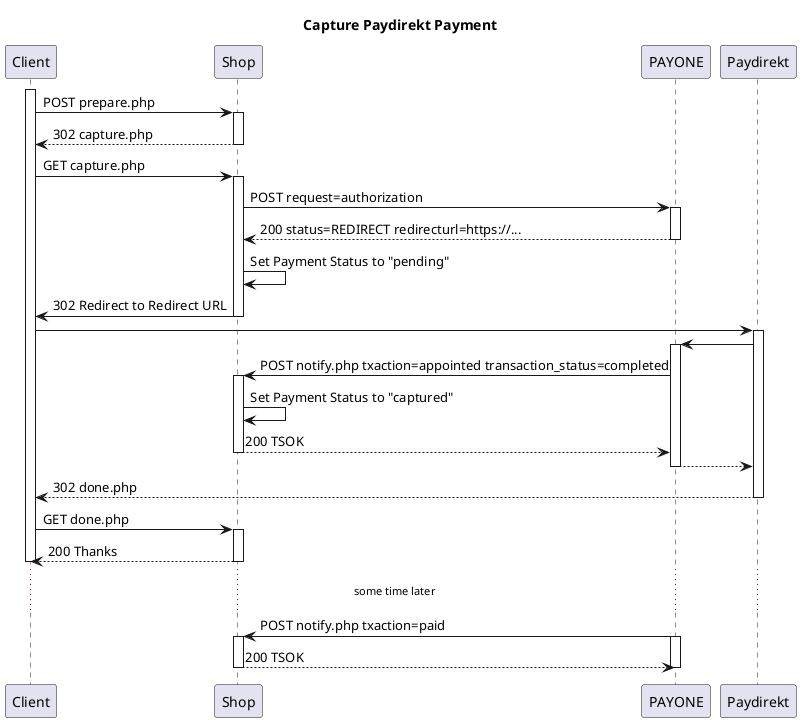 @startuml
title Capture Paydirekt Payment

participant Client
participant Shop
participant PAYONE
participant Paydirekt

activate Client

Client -> Shop: POST prepare.php
activate Shop
Shop --> Client: 302 capture.php
deactivate Shop

Client -> Shop: GET capture.php
activate Shop

Shop -> PAYONE: POST request=authorization
activate PAYONE
PAYONE --> Shop: 200 status=REDIRECT redirecturl=https://...

deactivate PAYONE

Shop -> Shop: Set Payment Status to "pending"

Shop -> Client: 302 Redirect to Redirect URL
deactivate Shop

Client -> Paydirekt
activate Paydirekt

Paydirekt -> PAYONE
activate PAYONE
PAYONE -> Shop: POST notify.php txaction=appointed transaction_status=completed
activate Shop
Shop -> Shop: Set Payment Status to "captured"
Shop --> PAYONE: 200 TSOK
deactivate Shop
PAYONE --> Paydirekt
deactivate PAYONE

Paydirekt --> Client: 302 done.php
deactivate Paydirekt

Client -> Shop: GET done.php
activate Shop
Shop --> Client: 200 Thanks
deactivate Shop
deactivate Client

...some time later...

PAYONE -> Shop: POST notify.php txaction=paid
activate PAYONE
activate Shop
Shop --> PAYONE: 200 TSOK
deactivate PAYONE
deactivate Shop

@enduml
